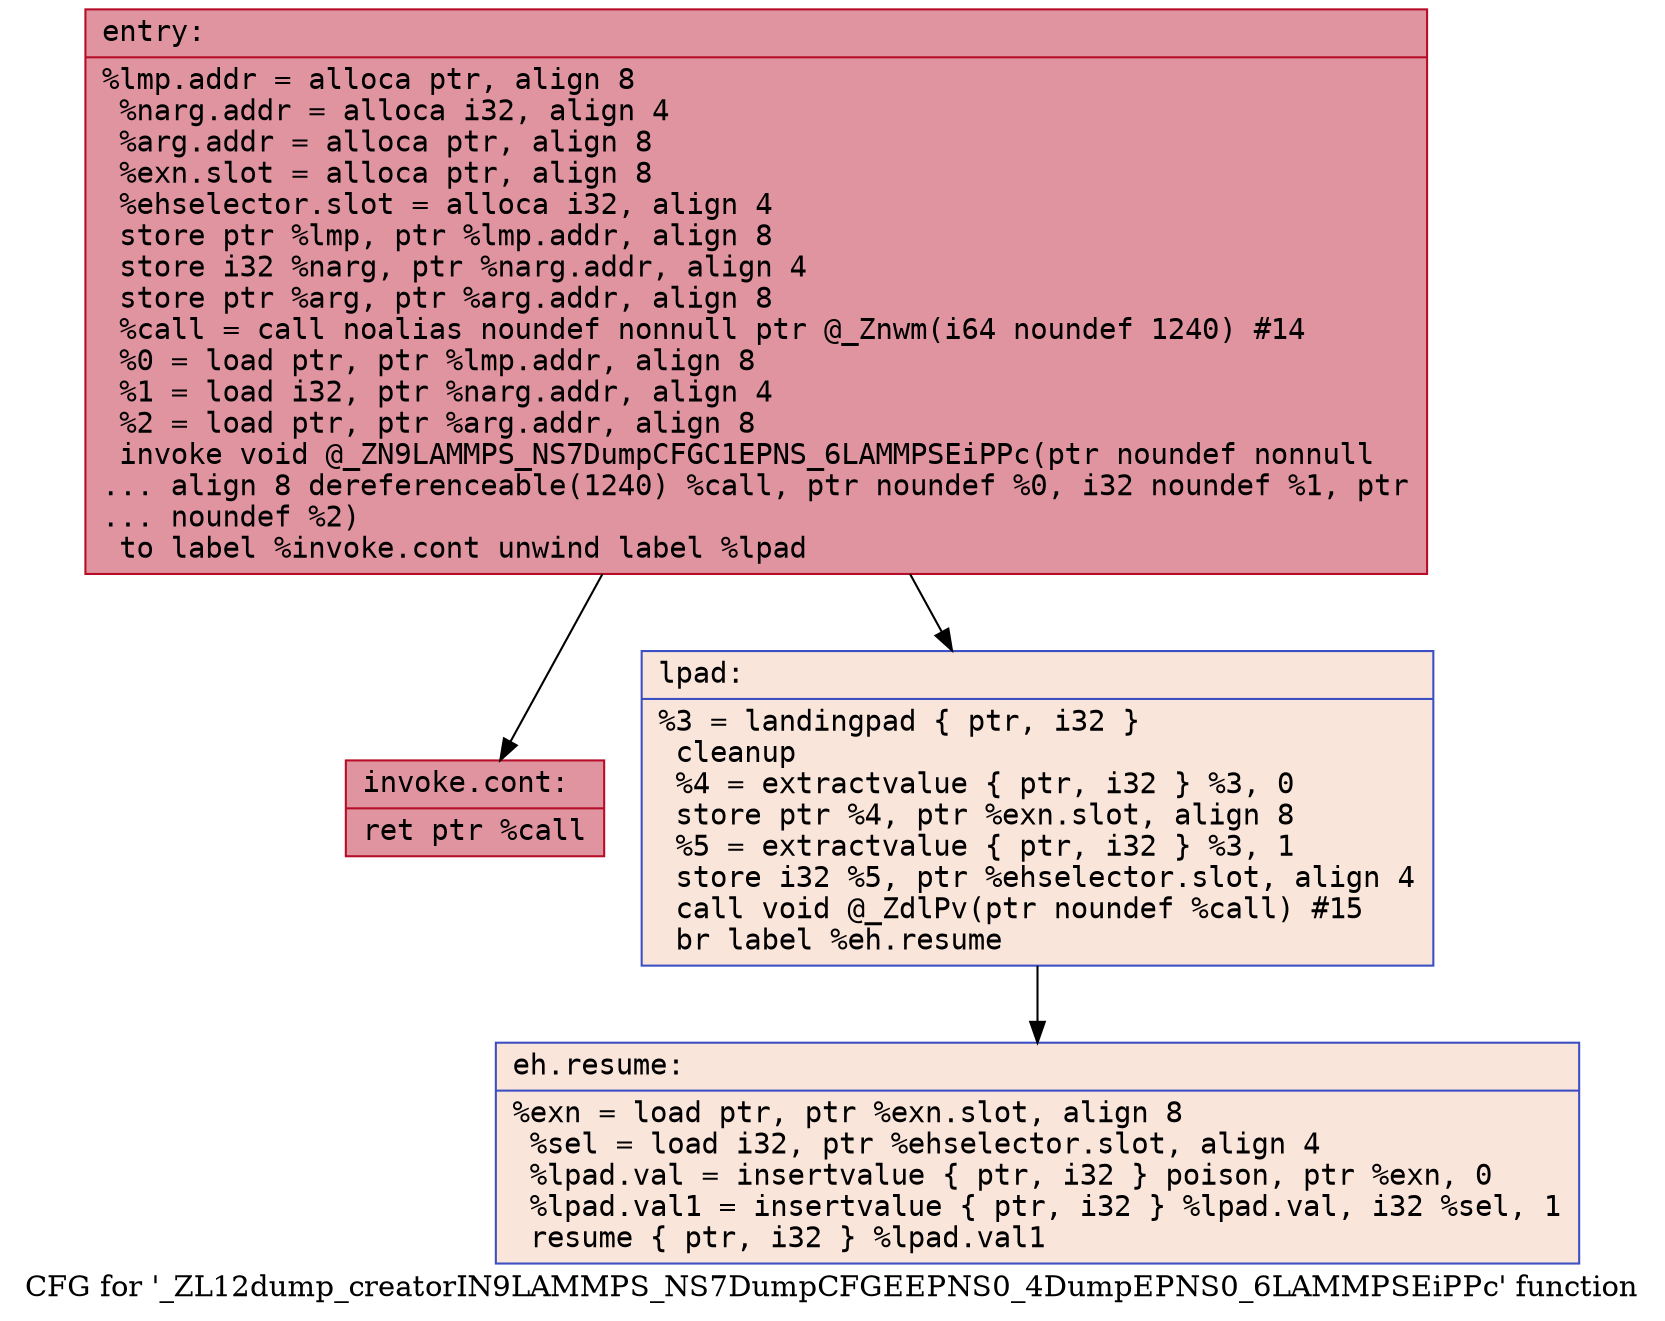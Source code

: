 digraph "CFG for '_ZL12dump_creatorIN9LAMMPS_NS7DumpCFGEEPNS0_4DumpEPNS0_6LAMMPSEiPPc' function" {
	label="CFG for '_ZL12dump_creatorIN9LAMMPS_NS7DumpCFGEEPNS0_4DumpEPNS0_6LAMMPSEiPPc' function";

	Node0x559d9a182970 [shape=record,color="#b70d28ff", style=filled, fillcolor="#b70d2870" fontname="Courier",label="{entry:\l|  %lmp.addr = alloca ptr, align 8\l  %narg.addr = alloca i32, align 4\l  %arg.addr = alloca ptr, align 8\l  %exn.slot = alloca ptr, align 8\l  %ehselector.slot = alloca i32, align 4\l  store ptr %lmp, ptr %lmp.addr, align 8\l  store i32 %narg, ptr %narg.addr, align 4\l  store ptr %arg, ptr %arg.addr, align 8\l  %call = call noalias noundef nonnull ptr @_Znwm(i64 noundef 1240) #14\l  %0 = load ptr, ptr %lmp.addr, align 8\l  %1 = load i32, ptr %narg.addr, align 4\l  %2 = load ptr, ptr %arg.addr, align 8\l  invoke void @_ZN9LAMMPS_NS7DumpCFGC1EPNS_6LAMMPSEiPPc(ptr noundef nonnull\l... align 8 dereferenceable(1240) %call, ptr noundef %0, i32 noundef %1, ptr\l... noundef %2)\l          to label %invoke.cont unwind label %lpad\l}"];
	Node0x559d9a182970 -> Node0x559d9a1833b0[tooltip="entry -> invoke.cont\nProbability 100.00%" ];
	Node0x559d9a182970 -> Node0x559d9a183490[tooltip="entry -> lpad\nProbability 0.00%" ];
	Node0x559d9a1833b0 [shape=record,color="#b70d28ff", style=filled, fillcolor="#b70d2870" fontname="Courier",label="{invoke.cont:\l|  ret ptr %call\l}"];
	Node0x559d9a183490 [shape=record,color="#3d50c3ff", style=filled, fillcolor="#f4c5ad70" fontname="Courier",label="{lpad:\l|  %3 = landingpad \{ ptr, i32 \}\l          cleanup\l  %4 = extractvalue \{ ptr, i32 \} %3, 0\l  store ptr %4, ptr %exn.slot, align 8\l  %5 = extractvalue \{ ptr, i32 \} %3, 1\l  store i32 %5, ptr %ehselector.slot, align 4\l  call void @_ZdlPv(ptr noundef %call) #15\l  br label %eh.resume\l}"];
	Node0x559d9a183490 -> Node0x559d9a183a90[tooltip="lpad -> eh.resume\nProbability 100.00%" ];
	Node0x559d9a183a90 [shape=record,color="#3d50c3ff", style=filled, fillcolor="#f4c5ad70" fontname="Courier",label="{eh.resume:\l|  %exn = load ptr, ptr %exn.slot, align 8\l  %sel = load i32, ptr %ehselector.slot, align 4\l  %lpad.val = insertvalue \{ ptr, i32 \} poison, ptr %exn, 0\l  %lpad.val1 = insertvalue \{ ptr, i32 \} %lpad.val, i32 %sel, 1\l  resume \{ ptr, i32 \} %lpad.val1\l}"];
}
